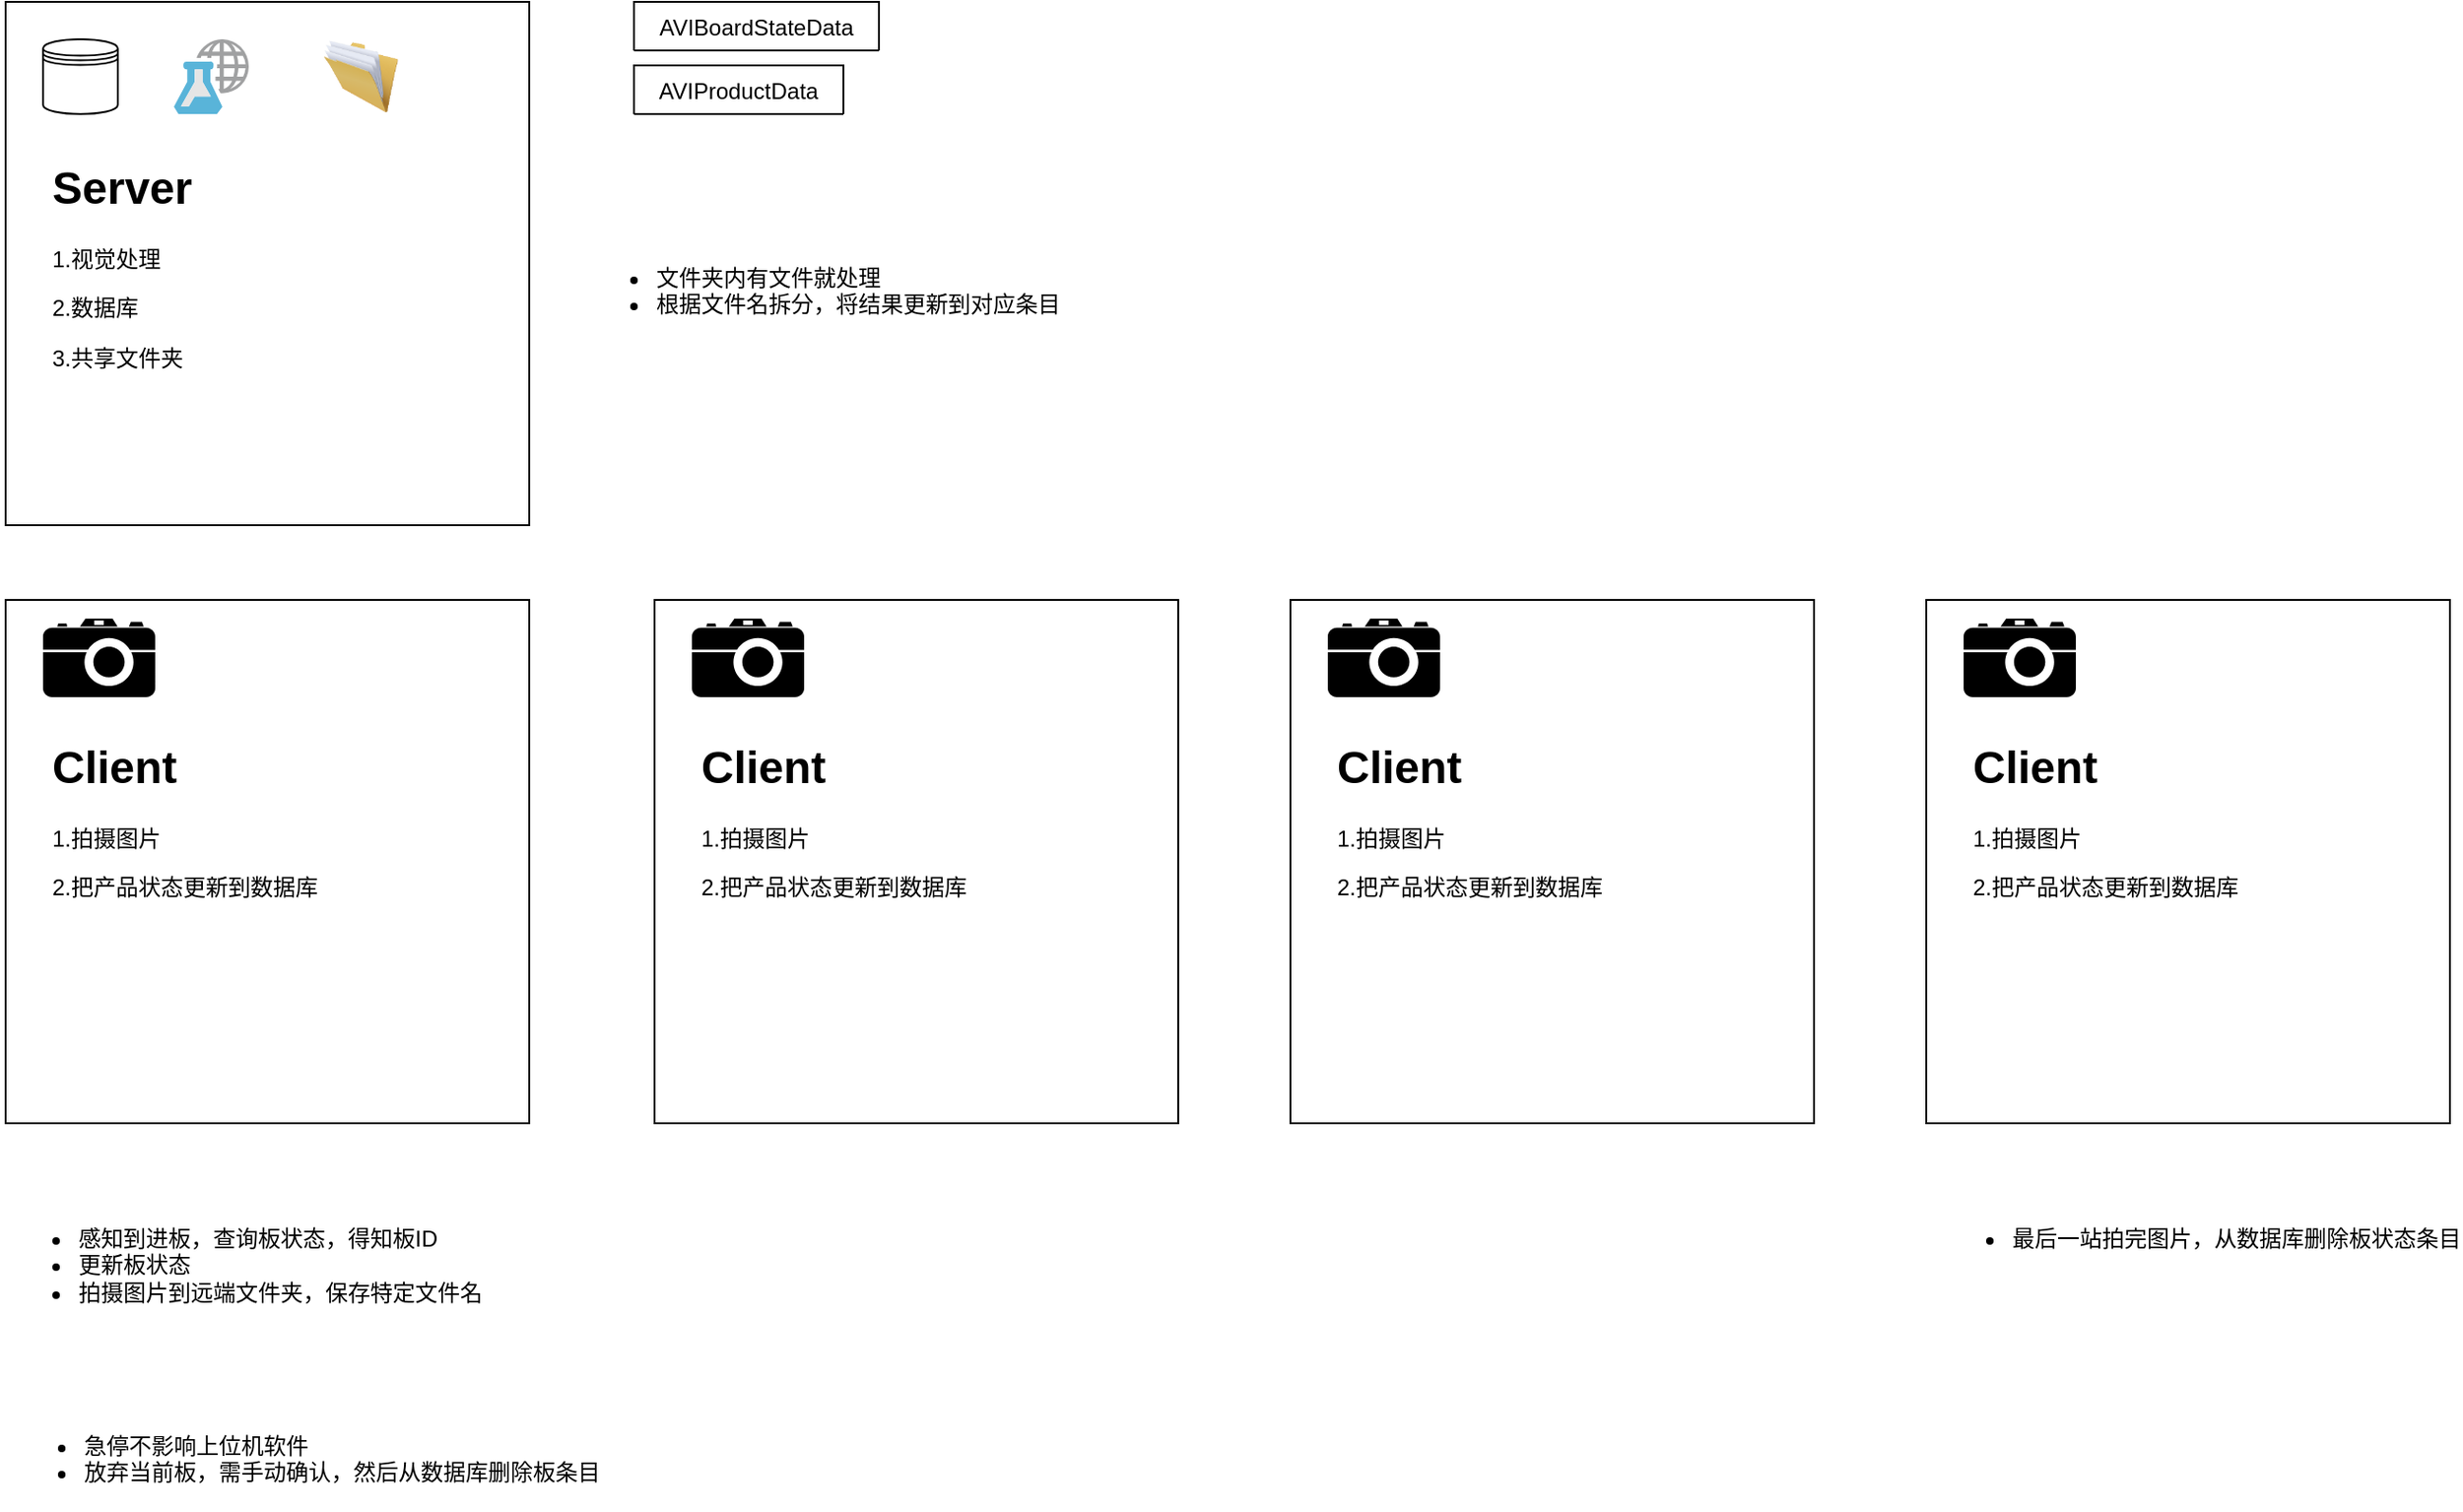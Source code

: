 <mxfile version="13.7.3" type="github">
  <diagram id="neM6gDobTcvTbkAM0NMb" name="Page-1">
    <mxGraphModel dx="868" dy="1619" grid="0" gridSize="10" guides="1" tooltips="1" connect="1" arrows="1" fold="1" page="1" pageScale="1" pageWidth="827" pageHeight="1169" math="0" shadow="0">
      <root>
        <mxCell id="0" />
        <mxCell id="1" parent="0" />
        <mxCell id="E7cAo8KY-5Jf7l7Yv-IA-1" value="" style="whiteSpace=wrap;html=1;aspect=fixed;" parent="1" vertex="1">
          <mxGeometry x="120" y="40" width="280" height="280" as="geometry" />
        </mxCell>
        <mxCell id="E7cAo8KY-5Jf7l7Yv-IA-24" value="" style="whiteSpace=wrap;html=1;aspect=fixed;" parent="1" vertex="1">
          <mxGeometry x="120" y="-280" width="280" height="280" as="geometry" />
        </mxCell>
        <mxCell id="E7cAo8KY-5Jf7l7Yv-IA-26" value="" style="shape=datastore;whiteSpace=wrap;html=1;" parent="1" vertex="1">
          <mxGeometry x="140" y="-260" width="40" height="40" as="geometry" />
        </mxCell>
        <mxCell id="E7cAo8KY-5Jf7l7Yv-IA-27" value="" style="shape=mxgraph.signs.tech.camera_2;html=1;pointerEvents=1;fillColor=#000000;strokeColor=none;verticalLabelPosition=bottom;verticalAlign=top;align=center;" parent="1" vertex="1">
          <mxGeometry x="140" y="50" width="60" height="42" as="geometry" />
        </mxCell>
        <mxCell id="E7cAo8KY-5Jf7l7Yv-IA-32" value="" style="aspect=fixed;html=1;points=[];align=center;image;fontSize=12;image=img/lib/mscae/Machine_Learning_Studio_Web_Services.svg;" parent="1" vertex="1">
          <mxGeometry x="210" y="-260" width="40" height="40" as="geometry" />
        </mxCell>
        <mxCell id="Ogw6a6FwidyZY-46VILW-1" value="&lt;h1&gt;Server&lt;/h1&gt;&lt;p&gt;1.视觉处理&lt;/p&gt;&lt;p&gt;2.数据库&lt;/p&gt;&lt;p&gt;3.共享文件夹&lt;/p&gt;" style="text;html=1;strokeColor=none;fillColor=none;spacing=5;spacingTop=-20;whiteSpace=wrap;overflow=hidden;rounded=0;" vertex="1" parent="1">
          <mxGeometry x="140" y="-200" width="190" height="120" as="geometry" />
        </mxCell>
        <mxCell id="Ogw6a6FwidyZY-46VILW-2" value="" style="image;html=1;image=img/lib/clip_art/general/Full_Folder_128x128.png" vertex="1" parent="1">
          <mxGeometry x="290" y="-260" width="40" height="40" as="geometry" />
        </mxCell>
        <mxCell id="Ogw6a6FwidyZY-46VILW-3" value="&lt;h1&gt;Client&lt;/h1&gt;&lt;p&gt;1.拍摄图片&lt;/p&gt;&lt;p&gt;2.把产品状态更新到数据库&lt;/p&gt;" style="text;html=1;strokeColor=none;fillColor=none;spacing=5;spacingTop=-20;whiteSpace=wrap;overflow=hidden;rounded=0;" vertex="1" parent="1">
          <mxGeometry x="140" y="110" width="190" height="120" as="geometry" />
        </mxCell>
        <mxCell id="Ogw6a6FwidyZY-46VILW-37" value="AVIBoardStateData" style="swimlane;fontStyle=0;childLayout=stackLayout;horizontal=1;startSize=26;fillColor=none;horizontalStack=0;resizeParent=1;resizeParentMax=0;resizeLast=0;collapsible=1;marginBottom=0;" vertex="1" collapsed="1" parent="1">
          <mxGeometry x="456" y="-280" width="131" height="26" as="geometry">
            <mxRectangle x="456" y="-280" width="140" height="78" as="alternateBounds" />
          </mxGeometry>
        </mxCell>
        <mxCell id="Ogw6a6FwidyZY-46VILW-38" value="BoardID" style="text;strokeColor=none;fillColor=none;align=left;verticalAlign=top;spacingLeft=4;spacingRight=4;overflow=hidden;rotatable=0;points=[[0,0.5],[1,0.5]];portConstraint=eastwest;" vertex="1" parent="Ogw6a6FwidyZY-46VILW-37">
          <mxGeometry y="26" width="131" height="26" as="geometry" />
        </mxCell>
        <mxCell id="Ogw6a6FwidyZY-46VILW-39" value="State" style="text;strokeColor=none;fillColor=none;align=left;verticalAlign=top;spacingLeft=4;spacingRight=4;overflow=hidden;rotatable=0;points=[[0,0.5],[1,0.5]];portConstraint=eastwest;" vertex="1" parent="Ogw6a6FwidyZY-46VILW-37">
          <mxGeometry y="52" width="131" height="26" as="geometry" />
        </mxCell>
        <mxCell id="Ogw6a6FwidyZY-46VILW-41" value="AVIProductData" style="swimlane;fontStyle=0;childLayout=stackLayout;horizontal=1;startSize=26;fillColor=none;horizontalStack=0;resizeParent=1;resizeParentMax=0;resizeLast=0;collapsible=1;marginBottom=0;" vertex="1" collapsed="1" parent="1">
          <mxGeometry x="456" y="-246" width="112" height="26" as="geometry">
            <mxRectangle x="500" y="-227" width="140" height="182" as="alternateBounds" />
          </mxGeometry>
        </mxCell>
        <mxCell id="Ogw6a6FwidyZY-46VILW-42" value="Barcode" style="text;strokeColor=none;fillColor=none;align=left;verticalAlign=top;spacingLeft=4;spacingRight=4;overflow=hidden;rotatable=0;points=[[0,0.5],[1,0.5]];portConstraint=eastwest;" vertex="1" parent="Ogw6a6FwidyZY-46VILW-41">
          <mxGeometry y="26" width="112" height="26" as="geometry" />
        </mxCell>
        <mxCell id="Ogw6a6FwidyZY-46VILW-43" value="BoardID" style="text;strokeColor=none;fillColor=none;align=left;verticalAlign=top;spacingLeft=4;spacingRight=4;overflow=hidden;rotatable=0;points=[[0,0.5],[1,0.5]];portConstraint=eastwest;" vertex="1" parent="Ogw6a6FwidyZY-46VILW-41">
          <mxGeometry y="52" width="112" height="26" as="geometry" />
        </mxCell>
        <mxCell id="Ogw6a6FwidyZY-46VILW-44" value="PcsIndex" style="text;strokeColor=none;fillColor=none;align=left;verticalAlign=top;spacingLeft=4;spacingRight=4;overflow=hidden;rotatable=0;points=[[0,0.5],[1,0.5]];portConstraint=eastwest;" vertex="1" parent="Ogw6a6FwidyZY-46VILW-41">
          <mxGeometry y="78" width="112" height="26" as="geometry" />
        </mxCell>
        <mxCell id="Ogw6a6FwidyZY-46VILW-47" value="Item1" style="text;strokeColor=none;fillColor=none;align=left;verticalAlign=top;spacingLeft=4;spacingRight=4;overflow=hidden;rotatable=0;points=[[0,0.5],[1,0.5]];portConstraint=eastwest;" vertex="1" parent="Ogw6a6FwidyZY-46VILW-41">
          <mxGeometry y="104" width="112" height="26" as="geometry" />
        </mxCell>
        <mxCell id="Ogw6a6FwidyZY-46VILW-48" value="Item2" style="text;strokeColor=none;fillColor=none;align=left;verticalAlign=top;spacingLeft=4;spacingRight=4;overflow=hidden;rotatable=0;points=[[0,0.5],[1,0.5]];portConstraint=eastwest;" vertex="1" parent="Ogw6a6FwidyZY-46VILW-41">
          <mxGeometry y="130" width="112" height="26" as="geometry" />
        </mxCell>
        <mxCell id="Ogw6a6FwidyZY-46VILW-49" value="Item3" style="text;strokeColor=none;fillColor=none;align=left;verticalAlign=top;spacingLeft=4;spacingRight=4;overflow=hidden;rotatable=0;points=[[0,0.5],[1,0.5]];portConstraint=eastwest;" vertex="1" parent="Ogw6a6FwidyZY-46VILW-41">
          <mxGeometry y="156" width="112" height="26" as="geometry" />
        </mxCell>
        <mxCell id="Ogw6a6FwidyZY-46VILW-50" value="" style="whiteSpace=wrap;html=1;aspect=fixed;" vertex="1" parent="1">
          <mxGeometry x="467" y="40" width="280" height="280" as="geometry" />
        </mxCell>
        <mxCell id="Ogw6a6FwidyZY-46VILW-51" value="" style="shape=mxgraph.signs.tech.camera_2;html=1;pointerEvents=1;fillColor=#000000;strokeColor=none;verticalLabelPosition=bottom;verticalAlign=top;align=center;" vertex="1" parent="1">
          <mxGeometry x="487" y="50" width="60" height="42" as="geometry" />
        </mxCell>
        <mxCell id="Ogw6a6FwidyZY-46VILW-52" value="&lt;h1&gt;Client&lt;/h1&gt;&lt;p&gt;1.拍摄图片&lt;/p&gt;&lt;p&gt;2.把产品状态更新到数据库&lt;/p&gt;" style="text;html=1;strokeColor=none;fillColor=none;spacing=5;spacingTop=-20;whiteSpace=wrap;overflow=hidden;rounded=0;" vertex="1" parent="1">
          <mxGeometry x="487" y="110" width="190" height="120" as="geometry" />
        </mxCell>
        <mxCell id="Ogw6a6FwidyZY-46VILW-53" value="" style="whiteSpace=wrap;html=1;aspect=fixed;" vertex="1" parent="1">
          <mxGeometry x="807" y="40" width="280" height="280" as="geometry" />
        </mxCell>
        <mxCell id="Ogw6a6FwidyZY-46VILW-54" value="" style="shape=mxgraph.signs.tech.camera_2;html=1;pointerEvents=1;fillColor=#000000;strokeColor=none;verticalLabelPosition=bottom;verticalAlign=top;align=center;" vertex="1" parent="1">
          <mxGeometry x="827" y="50" width="60" height="42" as="geometry" />
        </mxCell>
        <mxCell id="Ogw6a6FwidyZY-46VILW-55" value="&lt;h1&gt;Client&lt;/h1&gt;&lt;p&gt;1.拍摄图片&lt;/p&gt;&lt;p&gt;2.把产品状态更新到数据库&lt;/p&gt;" style="text;html=1;strokeColor=none;fillColor=none;spacing=5;spacingTop=-20;whiteSpace=wrap;overflow=hidden;rounded=0;" vertex="1" parent="1">
          <mxGeometry x="827" y="110" width="190" height="120" as="geometry" />
        </mxCell>
        <mxCell id="Ogw6a6FwidyZY-46VILW-56" value="" style="whiteSpace=wrap;html=1;aspect=fixed;" vertex="1" parent="1">
          <mxGeometry x="1147" y="40" width="280" height="280" as="geometry" />
        </mxCell>
        <mxCell id="Ogw6a6FwidyZY-46VILW-57" value="" style="shape=mxgraph.signs.tech.camera_2;html=1;pointerEvents=1;fillColor=#000000;strokeColor=none;verticalLabelPosition=bottom;verticalAlign=top;align=center;" vertex="1" parent="1">
          <mxGeometry x="1167" y="50" width="60" height="42" as="geometry" />
        </mxCell>
        <mxCell id="Ogw6a6FwidyZY-46VILW-58" value="&lt;h1&gt;Client&lt;/h1&gt;&lt;p&gt;1.拍摄图片&lt;/p&gt;&lt;p&gt;2.把产品状态更新到数据库&lt;/p&gt;" style="text;html=1;strokeColor=none;fillColor=none;spacing=5;spacingTop=-20;whiteSpace=wrap;overflow=hidden;rounded=0;" vertex="1" parent="1">
          <mxGeometry x="1167" y="110" width="190" height="120" as="geometry" />
        </mxCell>
        <mxCell id="Ogw6a6FwidyZY-46VILW-59" value="&lt;div&gt;&lt;ul&gt;&lt;li&gt;文件夹内有文件就处理&lt;/li&gt;&lt;li&gt;根据文件名拆分，将结果更新到对应条目&lt;/li&gt;&lt;/ul&gt;&lt;/div&gt;" style="shape=image;html=1;verticalAlign=top;verticalLabelPosition=bottom;labelBackgroundColor=#ffffff;imageAspect=0;aspect=fixed;image=https://cdn1.iconfinder.com/data/icons/CrystalClear/128x128/apps/ktip.png;align=left;" vertex="1" parent="1">
          <mxGeometry x="426" y="-188" width="30" height="30" as="geometry" />
        </mxCell>
        <mxCell id="Ogw6a6FwidyZY-46VILW-60" value="&lt;ul&gt;&lt;li&gt;感知到进板，查询板状态，得知板ID&lt;/li&gt;&lt;li&gt;更新板状态&lt;/li&gt;&lt;li&gt;拍摄图片到远端文件夹，保存特定文件名&lt;/li&gt;&lt;/ul&gt;" style="shape=image;html=1;verticalAlign=top;verticalLabelPosition=bottom;labelBackgroundColor=#ffffff;imageAspect=0;aspect=fixed;image=https://cdn1.iconfinder.com/data/icons/CrystalClear/128x128/apps/ktip.png;align=left;" vertex="1" parent="1">
          <mxGeometry x="117" y="326" width="30" height="30" as="geometry" />
        </mxCell>
        <mxCell id="Ogw6a6FwidyZY-46VILW-62" value="&lt;ul&gt;&lt;li&gt;急停不影响上位机软件&lt;/li&gt;&lt;li&gt;放弃当前板，需手动确认，然后从数据库删除板条目&lt;/li&gt;&lt;/ul&gt;" style="shape=image;html=1;verticalAlign=top;verticalLabelPosition=bottom;labelBackgroundColor=#ffffff;imageAspect=0;aspect=fixed;image=https://cdn4.iconfinder.com/data/icons/32x32-free-design-icons/32/Delete.png;align=left;" vertex="1" parent="1">
          <mxGeometry x="120" y="437" width="30" height="30" as="geometry" />
        </mxCell>
        <mxCell id="Ogw6a6FwidyZY-46VILW-64" value="&lt;ul&gt;&lt;li&gt;最后一站拍完图片，从数据库删除板状态条目&lt;/li&gt;&lt;/ul&gt;" style="shape=image;html=1;verticalAlign=top;verticalLabelPosition=bottom;labelBackgroundColor=#ffffff;imageAspect=0;aspect=fixed;image=https://cdn2.iconfinder.com/data/icons/circle-icons-1/64/stop-128.png;align=left;" vertex="1" parent="1">
          <mxGeometry x="1151" y="326" width="30" height="30" as="geometry" />
        </mxCell>
      </root>
    </mxGraphModel>
  </diagram>
</mxfile>
